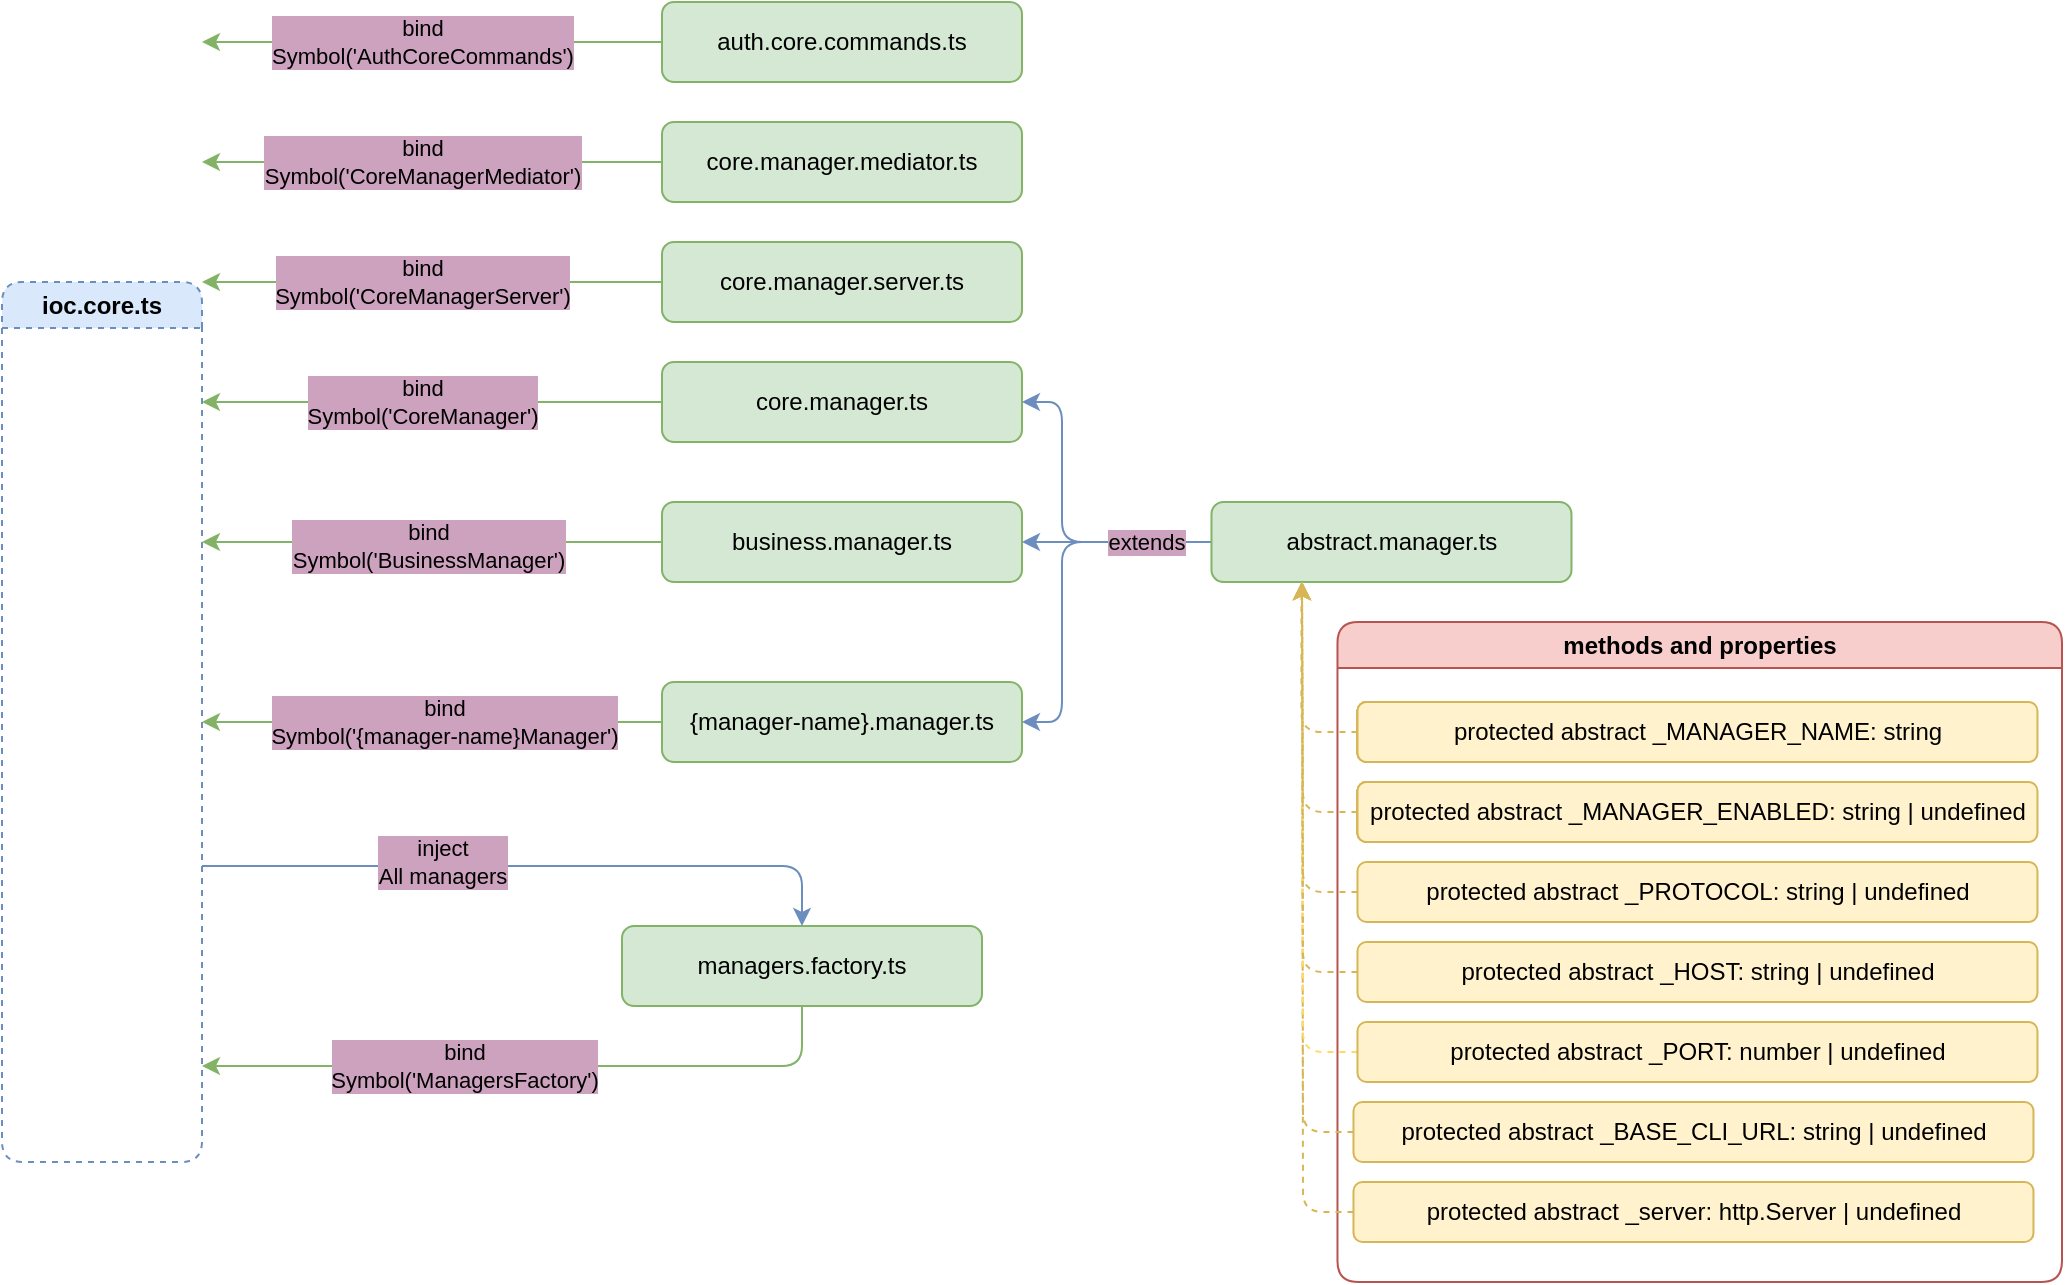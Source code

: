 <mxfile version="21.1.4" type="device">
  <diagram name="Страница 1" id="9Xc5u7ofYKPuOsVl6prk">
    <mxGraphModel dx="-110" dy="354" grid="1" gridSize="10" guides="1" tooltips="1" connect="1" arrows="1" fold="1" page="1" pageScale="1" pageWidth="827" pageHeight="1169" math="0" shadow="0">
      <root>
        <mxCell id="0" />
        <mxCell id="1" parent="0" />
        <mxCell id="eykEgs57wymac1sdwvsL-1" value="ioc.core.ts" style="swimlane;whiteSpace=wrap;html=1;rounded=1;dashed=1;fillColor=#dae8fc;strokeColor=#6c8ebf;" vertex="1" parent="1">
          <mxGeometry x="920" y="270" width="100" height="440" as="geometry" />
        </mxCell>
        <mxCell id="eykEgs57wymac1sdwvsL-2" style="edgeStyle=orthogonalEdgeStyle;rounded=0;orthogonalLoop=1;jettySize=auto;html=1;fillColor=#d5e8d4;strokeColor=#82b366;" edge="1" parent="1" source="eykEgs57wymac1sdwvsL-4">
          <mxGeometry relative="1" as="geometry">
            <mxPoint x="1020" y="330" as="targetPoint" />
          </mxGeometry>
        </mxCell>
        <mxCell id="eykEgs57wymac1sdwvsL-3" value="bind&lt;br&gt;Symbol(&#39;CoreManager&#39;)" style="edgeLabel;html=1;align=center;verticalAlign=middle;resizable=0;points=[];labelBackgroundColor=#CDA2BE;" vertex="1" connectable="0" parent="eykEgs57wymac1sdwvsL-2">
          <mxGeometry x="-0.066" relative="1" as="geometry">
            <mxPoint x="-13" as="offset" />
          </mxGeometry>
        </mxCell>
        <mxCell id="eykEgs57wymac1sdwvsL-4" value="core.manager.ts" style="rounded=1;whiteSpace=wrap;html=1;fillColor=#d5e8d4;strokeColor=#82b366;" vertex="1" parent="1">
          <mxGeometry x="1250" y="310" width="180" height="40" as="geometry" />
        </mxCell>
        <mxCell id="eykEgs57wymac1sdwvsL-5" style="edgeStyle=orthogonalEdgeStyle;rounded=0;orthogonalLoop=1;jettySize=auto;html=1;exitX=0;exitY=0.5;exitDx=0;exitDy=0;fillColor=#d5e8d4;strokeColor=#82b366;" edge="1" parent="1" source="eykEgs57wymac1sdwvsL-6">
          <mxGeometry relative="1" as="geometry">
            <mxPoint x="1020" y="400" as="targetPoint" />
          </mxGeometry>
        </mxCell>
        <mxCell id="eykEgs57wymac1sdwvsL-6" value="business.manager.ts" style="rounded=1;whiteSpace=wrap;html=1;fillColor=#d5e8d4;strokeColor=#82b366;" vertex="1" parent="1">
          <mxGeometry x="1250" y="380" width="180" height="40" as="geometry" />
        </mxCell>
        <mxCell id="eykEgs57wymac1sdwvsL-7" style="edgeStyle=orthogonalEdgeStyle;rounded=0;orthogonalLoop=1;jettySize=auto;html=1;fillColor=#d5e8d4;strokeColor=#82b366;" edge="1" parent="1" source="eykEgs57wymac1sdwvsL-9">
          <mxGeometry relative="1" as="geometry">
            <mxPoint x="1020" y="490" as="targetPoint" />
            <Array as="points">
              <mxPoint x="1140" y="490" />
              <mxPoint x="1140" y="490" />
            </Array>
          </mxGeometry>
        </mxCell>
        <mxCell id="eykEgs57wymac1sdwvsL-8" value="bind&lt;br&gt;Symbol(&#39;{manager-name}Manager&#39;)" style="edgeLabel;html=1;align=center;verticalAlign=middle;resizable=0;points=[];labelBackgroundColor=#CDA2BE;" vertex="1" connectable="0" parent="eykEgs57wymac1sdwvsL-7">
          <mxGeometry x="0.083" y="-2" relative="1" as="geometry">
            <mxPoint x="15" y="2" as="offset" />
          </mxGeometry>
        </mxCell>
        <mxCell id="eykEgs57wymac1sdwvsL-9" value="{manager-name}.manager.ts" style="rounded=1;whiteSpace=wrap;html=1;fillColor=#d5e8d4;strokeColor=#82b366;" vertex="1" parent="1">
          <mxGeometry x="1250" y="470" width="180" height="40" as="geometry" />
        </mxCell>
        <mxCell id="eykEgs57wymac1sdwvsL-10" value="bind&lt;br&gt;Symbol(&#39;BusinessManager&#39;)" style="edgeLabel;html=1;align=center;verticalAlign=middle;resizable=0;points=[];labelBackgroundColor=#CDA2BE;" vertex="1" connectable="0" parent="1">
          <mxGeometry x="1129.997" y="320" as="geometry">
            <mxPoint x="3" y="82" as="offset" />
          </mxGeometry>
        </mxCell>
        <mxCell id="eykEgs57wymac1sdwvsL-11" style="edgeStyle=orthogonalEdgeStyle;rounded=1;orthogonalLoop=1;jettySize=auto;html=1;entryX=1;entryY=0.5;entryDx=0;entryDy=0;fillColor=#dae8fc;strokeColor=#6c8ebf;" edge="1" parent="1" source="eykEgs57wymac1sdwvsL-15" target="eykEgs57wymac1sdwvsL-4">
          <mxGeometry relative="1" as="geometry">
            <Array as="points">
              <mxPoint x="1450" y="400" />
              <mxPoint x="1450" y="330" />
            </Array>
          </mxGeometry>
        </mxCell>
        <mxCell id="eykEgs57wymac1sdwvsL-12" style="edgeStyle=orthogonalEdgeStyle;rounded=1;orthogonalLoop=1;jettySize=auto;html=1;entryX=1;entryY=0.5;entryDx=0;entryDy=0;fillColor=#dae8fc;strokeColor=#6c8ebf;" edge="1" parent="1" source="eykEgs57wymac1sdwvsL-15" target="eykEgs57wymac1sdwvsL-6">
          <mxGeometry relative="1" as="geometry" />
        </mxCell>
        <mxCell id="eykEgs57wymac1sdwvsL-13" style="edgeStyle=orthogonalEdgeStyle;rounded=1;orthogonalLoop=1;jettySize=auto;html=1;entryX=1;entryY=0.5;entryDx=0;entryDy=0;fillColor=#dae8fc;strokeColor=#6c8ebf;" edge="1" parent="1" source="eykEgs57wymac1sdwvsL-15" target="eykEgs57wymac1sdwvsL-9">
          <mxGeometry relative="1" as="geometry">
            <Array as="points">
              <mxPoint x="1450" y="400" />
              <mxPoint x="1450" y="490" />
            </Array>
          </mxGeometry>
        </mxCell>
        <mxCell id="eykEgs57wymac1sdwvsL-14" value="extends" style="edgeLabel;html=1;align=center;verticalAlign=middle;resizable=0;points=[];labelBackgroundColor=#CDA2BE;" vertex="1" connectable="0" parent="eykEgs57wymac1sdwvsL-13">
          <mxGeometry x="-0.649" y="2" relative="1" as="geometry">
            <mxPoint y="-2" as="offset" />
          </mxGeometry>
        </mxCell>
        <mxCell id="eykEgs57wymac1sdwvsL-15" value="abstract.manager.ts" style="rounded=1;whiteSpace=wrap;html=1;fillColor=#d5e8d4;strokeColor=#82b366;" vertex="1" parent="1">
          <mxGeometry x="1524.74" y="380" width="180" height="40" as="geometry" />
        </mxCell>
        <mxCell id="eykEgs57wymac1sdwvsL-16" value="methods and properties" style="swimlane;whiteSpace=wrap;html=1;fillColor=#f8cecc;strokeColor=#b85450;rounded=1;" vertex="1" parent="1">
          <mxGeometry x="1587.74" y="440" width="362.26" height="330" as="geometry" />
        </mxCell>
        <mxCell id="eykEgs57wymac1sdwvsL-17" value="protected abstract _MANAGER_NAME: string" style="rounded=1;whiteSpace=wrap;html=1;fillColor=#fff2cc;strokeColor=#d6b656;" vertex="1" parent="eykEgs57wymac1sdwvsL-16">
          <mxGeometry x="10" y="40" width="336" height="30" as="geometry" />
        </mxCell>
        <mxCell id="eykEgs57wymac1sdwvsL-18" value="protected abstract _MANAGER_ENABLED: string | undefined" style="rounded=1;whiteSpace=wrap;html=1;fillColor=#fff2cc;strokeColor=#d6b656;" vertex="1" parent="eykEgs57wymac1sdwvsL-16">
          <mxGeometry x="10" y="80" width="336" height="30" as="geometry" />
        </mxCell>
        <mxCell id="eykEgs57wymac1sdwvsL-35" value="protected abstract _MANAGER_NAME: string" style="rounded=1;whiteSpace=wrap;html=1;fillColor=#fff2cc;strokeColor=#d6b656;" vertex="1" parent="eykEgs57wymac1sdwvsL-16">
          <mxGeometry x="10" y="40" width="336" height="30" as="geometry" />
        </mxCell>
        <mxCell id="eykEgs57wymac1sdwvsL-36" value="protected abstract _MANAGER_ENABLED: string | undefined" style="rounded=1;whiteSpace=wrap;html=1;fillColor=#fff2cc;strokeColor=#d6b656;" vertex="1" parent="eykEgs57wymac1sdwvsL-16">
          <mxGeometry x="10" y="80" width="336" height="30" as="geometry" />
        </mxCell>
        <mxCell id="eykEgs57wymac1sdwvsL-40" value="protected abstract _MANAGER_NAME: string" style="rounded=1;whiteSpace=wrap;html=1;fillColor=#fff2cc;strokeColor=#d6b656;" vertex="1" parent="eykEgs57wymac1sdwvsL-16">
          <mxGeometry x="10" y="40" width="336" height="30" as="geometry" />
        </mxCell>
        <mxCell id="eykEgs57wymac1sdwvsL-41" value="protected abstract _MANAGER_ENABLED: string | undefined" style="rounded=1;whiteSpace=wrap;html=1;fillColor=#fff2cc;strokeColor=#d6b656;" vertex="1" parent="eykEgs57wymac1sdwvsL-16">
          <mxGeometry x="10" y="80" width="336" height="30" as="geometry" />
        </mxCell>
        <mxCell id="eykEgs57wymac1sdwvsL-81" style="edgeStyle=orthogonalEdgeStyle;rounded=1;orthogonalLoop=1;jettySize=auto;html=1;fillColor=#fff2cc;strokeColor=#d6b656;dashed=1;" edge="1" parent="eykEgs57wymac1sdwvsL-16" source="eykEgs57wymac1sdwvsL-44">
          <mxGeometry relative="1" as="geometry">
            <mxPoint x="-17.74" y="-20.0" as="targetPoint" />
          </mxGeometry>
        </mxCell>
        <mxCell id="eykEgs57wymac1sdwvsL-44" value="protected abstract _server: http.Server | undefined" style="rounded=1;whiteSpace=wrap;html=1;fillColor=#fff2cc;strokeColor=#d6b656;" vertex="1" parent="eykEgs57wymac1sdwvsL-16">
          <mxGeometry x="8" y="280" width="340" height="30" as="geometry" />
        </mxCell>
        <mxCell id="eykEgs57wymac1sdwvsL-80" style="edgeStyle=orthogonalEdgeStyle;rounded=1;orthogonalLoop=1;jettySize=auto;html=1;fillColor=#fff2cc;strokeColor=#d6b656;dashed=1;" edge="1" parent="eykEgs57wymac1sdwvsL-16" source="eykEgs57wymac1sdwvsL-45">
          <mxGeometry relative="1" as="geometry">
            <mxPoint x="-17.74" y="-20.0" as="targetPoint" />
          </mxGeometry>
        </mxCell>
        <mxCell id="eykEgs57wymac1sdwvsL-45" value="protected abstract _BASE_CLI_URL: string | undefined" style="rounded=1;whiteSpace=wrap;html=1;fillColor=#fff2cc;strokeColor=#d6b656;" vertex="1" parent="eykEgs57wymac1sdwvsL-16">
          <mxGeometry x="8" y="240" width="340" height="30" as="geometry" />
        </mxCell>
        <mxCell id="eykEgs57wymac1sdwvsL-49" value="protected abstract _MANAGER_ENABLED: string | undefined" style="rounded=1;whiteSpace=wrap;html=1;fillColor=#fff2cc;strokeColor=#d6b656;" vertex="1" parent="eykEgs57wymac1sdwvsL-16">
          <mxGeometry x="10" y="80" width="336" height="30" as="geometry" />
        </mxCell>
        <mxCell id="eykEgs57wymac1sdwvsL-50" value="protected abstract _MANAGER_NAME: string" style="rounded=1;whiteSpace=wrap;html=1;fillColor=#fff2cc;strokeColor=#d6b656;" vertex="1" parent="eykEgs57wymac1sdwvsL-16">
          <mxGeometry x="10" y="40" width="336" height="30" as="geometry" />
        </mxCell>
        <mxCell id="eykEgs57wymac1sdwvsL-79" style="edgeStyle=orthogonalEdgeStyle;rounded=1;orthogonalLoop=1;jettySize=auto;html=1;strokeColor=#FFD966;dashed=1;" edge="1" parent="eykEgs57wymac1sdwvsL-16" source="eykEgs57wymac1sdwvsL-51">
          <mxGeometry relative="1" as="geometry">
            <mxPoint x="-17.74" y="-20.0" as="targetPoint" />
          </mxGeometry>
        </mxCell>
        <mxCell id="eykEgs57wymac1sdwvsL-51" value="protected abstract _PORT: number | undefined" style="rounded=1;whiteSpace=wrap;html=1;fillColor=#fff2cc;strokeColor=#d6b656;" vertex="1" parent="eykEgs57wymac1sdwvsL-16">
          <mxGeometry x="10" y="200" width="340" height="30" as="geometry" />
        </mxCell>
        <mxCell id="eykEgs57wymac1sdwvsL-78" style="edgeStyle=orthogonalEdgeStyle;rounded=1;orthogonalLoop=1;jettySize=auto;html=1;fillColor=#fff2cc;strokeColor=#d6b656;dashed=1;" edge="1" parent="eykEgs57wymac1sdwvsL-16" source="eykEgs57wymac1sdwvsL-52">
          <mxGeometry relative="1" as="geometry">
            <mxPoint x="-17.74" y="-20.0" as="targetPoint" />
          </mxGeometry>
        </mxCell>
        <mxCell id="eykEgs57wymac1sdwvsL-52" value="protected abstract _HOST: string | undefined" style="rounded=1;whiteSpace=wrap;html=1;fillColor=#fff2cc;strokeColor=#d6b656;" vertex="1" parent="eykEgs57wymac1sdwvsL-16">
          <mxGeometry x="10" y="160" width="340" height="30" as="geometry" />
        </mxCell>
        <mxCell id="eykEgs57wymac1sdwvsL-77" style="edgeStyle=orthogonalEdgeStyle;rounded=1;orthogonalLoop=1;jettySize=auto;html=1;fillColor=#fff2cc;strokeColor=#d6b656;dashed=1;" edge="1" parent="eykEgs57wymac1sdwvsL-16" source="eykEgs57wymac1sdwvsL-53">
          <mxGeometry relative="1" as="geometry">
            <mxPoint x="-17.74" y="-20.0" as="targetPoint" />
          </mxGeometry>
        </mxCell>
        <mxCell id="eykEgs57wymac1sdwvsL-53" value="protected abstract _PROTOCOL: string | undefined" style="rounded=1;whiteSpace=wrap;html=1;fillColor=#fff2cc;strokeColor=#d6b656;" vertex="1" parent="eykEgs57wymac1sdwvsL-16">
          <mxGeometry x="10" y="120" width="340" height="30" as="geometry" />
        </mxCell>
        <mxCell id="eykEgs57wymac1sdwvsL-76" style="edgeStyle=orthogonalEdgeStyle;rounded=1;orthogonalLoop=1;jettySize=auto;html=1;fillColor=#fff2cc;strokeColor=#d6b656;dashed=1;" edge="1" parent="eykEgs57wymac1sdwvsL-16" source="eykEgs57wymac1sdwvsL-54">
          <mxGeometry relative="1" as="geometry">
            <mxPoint x="-17.74" y="-20.0" as="targetPoint" />
          </mxGeometry>
        </mxCell>
        <mxCell id="eykEgs57wymac1sdwvsL-54" value="protected abstract _MANAGER_ENABLED: string | undefined" style="rounded=1;whiteSpace=wrap;html=1;fillColor=#fff2cc;strokeColor=#d6b656;" vertex="1" parent="eykEgs57wymac1sdwvsL-16">
          <mxGeometry x="10" y="80" width="340" height="30" as="geometry" />
        </mxCell>
        <mxCell id="eykEgs57wymac1sdwvsL-55" value="protected abstract _MANAGER_NAME: string" style="rounded=1;whiteSpace=wrap;html=1;fillColor=#fff2cc;strokeColor=#d6b656;" vertex="1" parent="eykEgs57wymac1sdwvsL-16">
          <mxGeometry x="10" y="40" width="340" height="30" as="geometry" />
        </mxCell>
        <mxCell id="eykEgs57wymac1sdwvsL-23" style="edgeStyle=orthogonalEdgeStyle;rounded=1;orthogonalLoop=1;jettySize=auto;html=1;entryX=0.5;entryY=0;entryDx=0;entryDy=0;fillColor=#dae8fc;strokeColor=#6c8ebf;" edge="1" parent="1" target="eykEgs57wymac1sdwvsL-27">
          <mxGeometry relative="1" as="geometry">
            <mxPoint x="1020" y="562" as="sourcePoint" />
            <Array as="points">
              <mxPoint x="1320" y="562" />
            </Array>
          </mxGeometry>
        </mxCell>
        <mxCell id="eykEgs57wymac1sdwvsL-24" value="inject&lt;br&gt;All managers" style="edgeLabel;html=1;align=center;verticalAlign=middle;resizable=0;points=[];labelBackgroundColor=#CDA2BE;" vertex="1" connectable="0" parent="eykEgs57wymac1sdwvsL-23">
          <mxGeometry x="-0.187" y="2" relative="1" as="geometry">
            <mxPoint x="-14" as="offset" />
          </mxGeometry>
        </mxCell>
        <mxCell id="eykEgs57wymac1sdwvsL-25" style="edgeStyle=orthogonalEdgeStyle;rounded=1;orthogonalLoop=1;jettySize=auto;html=1;exitX=0.5;exitY=1;exitDx=0;exitDy=0;fillColor=#d5e8d4;strokeColor=#82b366;" edge="1" parent="1" source="eykEgs57wymac1sdwvsL-27">
          <mxGeometry relative="1" as="geometry">
            <mxPoint x="1020" y="662" as="targetPoint" />
            <Array as="points">
              <mxPoint x="1320" y="662" />
            </Array>
          </mxGeometry>
        </mxCell>
        <mxCell id="eykEgs57wymac1sdwvsL-26" value="bind&lt;br&gt;Symbol(&#39;ManagersFactory&#39;)" style="edgeLabel;html=1;align=center;verticalAlign=middle;resizable=0;points=[];labelBackgroundColor=#CDA2BE;" vertex="1" connectable="0" parent="eykEgs57wymac1sdwvsL-25">
          <mxGeometry x="0.337" y="4" relative="1" as="geometry">
            <mxPoint x="21" y="-4" as="offset" />
          </mxGeometry>
        </mxCell>
        <mxCell id="eykEgs57wymac1sdwvsL-27" value="managers.factory.ts" style="rounded=1;whiteSpace=wrap;html=1;fillColor=#d5e8d4;strokeColor=#82b366;" vertex="1" parent="1">
          <mxGeometry x="1230" y="591.98" width="180" height="40" as="geometry" />
        </mxCell>
        <mxCell id="eykEgs57wymac1sdwvsL-75" style="edgeStyle=orthogonalEdgeStyle;rounded=1;orthogonalLoop=1;jettySize=auto;html=1;entryX=0.25;entryY=1;entryDx=0;entryDy=0;exitX=0;exitY=0.5;exitDx=0;exitDy=0;fillColor=#fff2cc;strokeColor=#d6b656;dashed=1;" edge="1" parent="1" source="eykEgs57wymac1sdwvsL-55" target="eykEgs57wymac1sdwvsL-15">
          <mxGeometry relative="1" as="geometry" />
        </mxCell>
        <mxCell id="eykEgs57wymac1sdwvsL-83" style="edgeStyle=orthogonalEdgeStyle;rounded=0;orthogonalLoop=1;jettySize=auto;html=1;fillColor=#d5e8d4;strokeColor=#82b366;" edge="1" parent="1" source="eykEgs57wymac1sdwvsL-85">
          <mxGeometry relative="1" as="geometry">
            <mxPoint x="1020" y="270" as="targetPoint" />
          </mxGeometry>
        </mxCell>
        <mxCell id="eykEgs57wymac1sdwvsL-84" value="bind&lt;br&gt;Symbol(&#39;CoreManagerServer&#39;)" style="edgeLabel;html=1;align=center;verticalAlign=middle;resizable=0;points=[];labelBackgroundColor=#CDA2BE;" vertex="1" connectable="0" parent="eykEgs57wymac1sdwvsL-83">
          <mxGeometry x="-0.066" relative="1" as="geometry">
            <mxPoint x="-13" as="offset" />
          </mxGeometry>
        </mxCell>
        <mxCell id="eykEgs57wymac1sdwvsL-85" value="core.manager.server.ts" style="rounded=1;whiteSpace=wrap;html=1;fillColor=#d5e8d4;strokeColor=#82b366;" vertex="1" parent="1">
          <mxGeometry x="1250" y="250" width="180" height="40" as="geometry" />
        </mxCell>
        <mxCell id="eykEgs57wymac1sdwvsL-87" style="edgeStyle=orthogonalEdgeStyle;rounded=0;orthogonalLoop=1;jettySize=auto;html=1;fillColor=#d5e8d4;strokeColor=#82b366;" edge="1" parent="1" source="eykEgs57wymac1sdwvsL-89">
          <mxGeometry relative="1" as="geometry">
            <mxPoint x="1020" y="210" as="targetPoint" />
          </mxGeometry>
        </mxCell>
        <mxCell id="eykEgs57wymac1sdwvsL-88" value="bind&lt;br&gt;Symbol(&#39;CoreManagerMediator&#39;)" style="edgeLabel;html=1;align=center;verticalAlign=middle;resizable=0;points=[];labelBackgroundColor=#CDA2BE;" vertex="1" connectable="0" parent="eykEgs57wymac1sdwvsL-87">
          <mxGeometry x="-0.066" relative="1" as="geometry">
            <mxPoint x="-13" as="offset" />
          </mxGeometry>
        </mxCell>
        <mxCell id="eykEgs57wymac1sdwvsL-89" value="core.manager.mediator.ts" style="rounded=1;whiteSpace=wrap;html=1;fillColor=#d5e8d4;strokeColor=#82b366;" vertex="1" parent="1">
          <mxGeometry x="1250" y="190" width="180" height="40" as="geometry" />
        </mxCell>
        <mxCell id="eykEgs57wymac1sdwvsL-90" style="edgeStyle=orthogonalEdgeStyle;rounded=0;orthogonalLoop=1;jettySize=auto;html=1;fillColor=#d5e8d4;strokeColor=#82b366;" edge="1" parent="1" source="eykEgs57wymac1sdwvsL-92">
          <mxGeometry relative="1" as="geometry">
            <mxPoint x="1020" y="150" as="targetPoint" />
          </mxGeometry>
        </mxCell>
        <mxCell id="eykEgs57wymac1sdwvsL-91" value="bind&lt;br&gt;Symbol(&#39;AuthCoreCommands&#39;)" style="edgeLabel;html=1;align=center;verticalAlign=middle;resizable=0;points=[];labelBackgroundColor=#CDA2BE;" vertex="1" connectable="0" parent="eykEgs57wymac1sdwvsL-90">
          <mxGeometry x="-0.066" relative="1" as="geometry">
            <mxPoint x="-13" as="offset" />
          </mxGeometry>
        </mxCell>
        <mxCell id="eykEgs57wymac1sdwvsL-92" value="auth.core.commands.ts" style="rounded=1;whiteSpace=wrap;html=1;fillColor=#d5e8d4;strokeColor=#82b366;" vertex="1" parent="1">
          <mxGeometry x="1250" y="130" width="180" height="40" as="geometry" />
        </mxCell>
      </root>
    </mxGraphModel>
  </diagram>
</mxfile>
